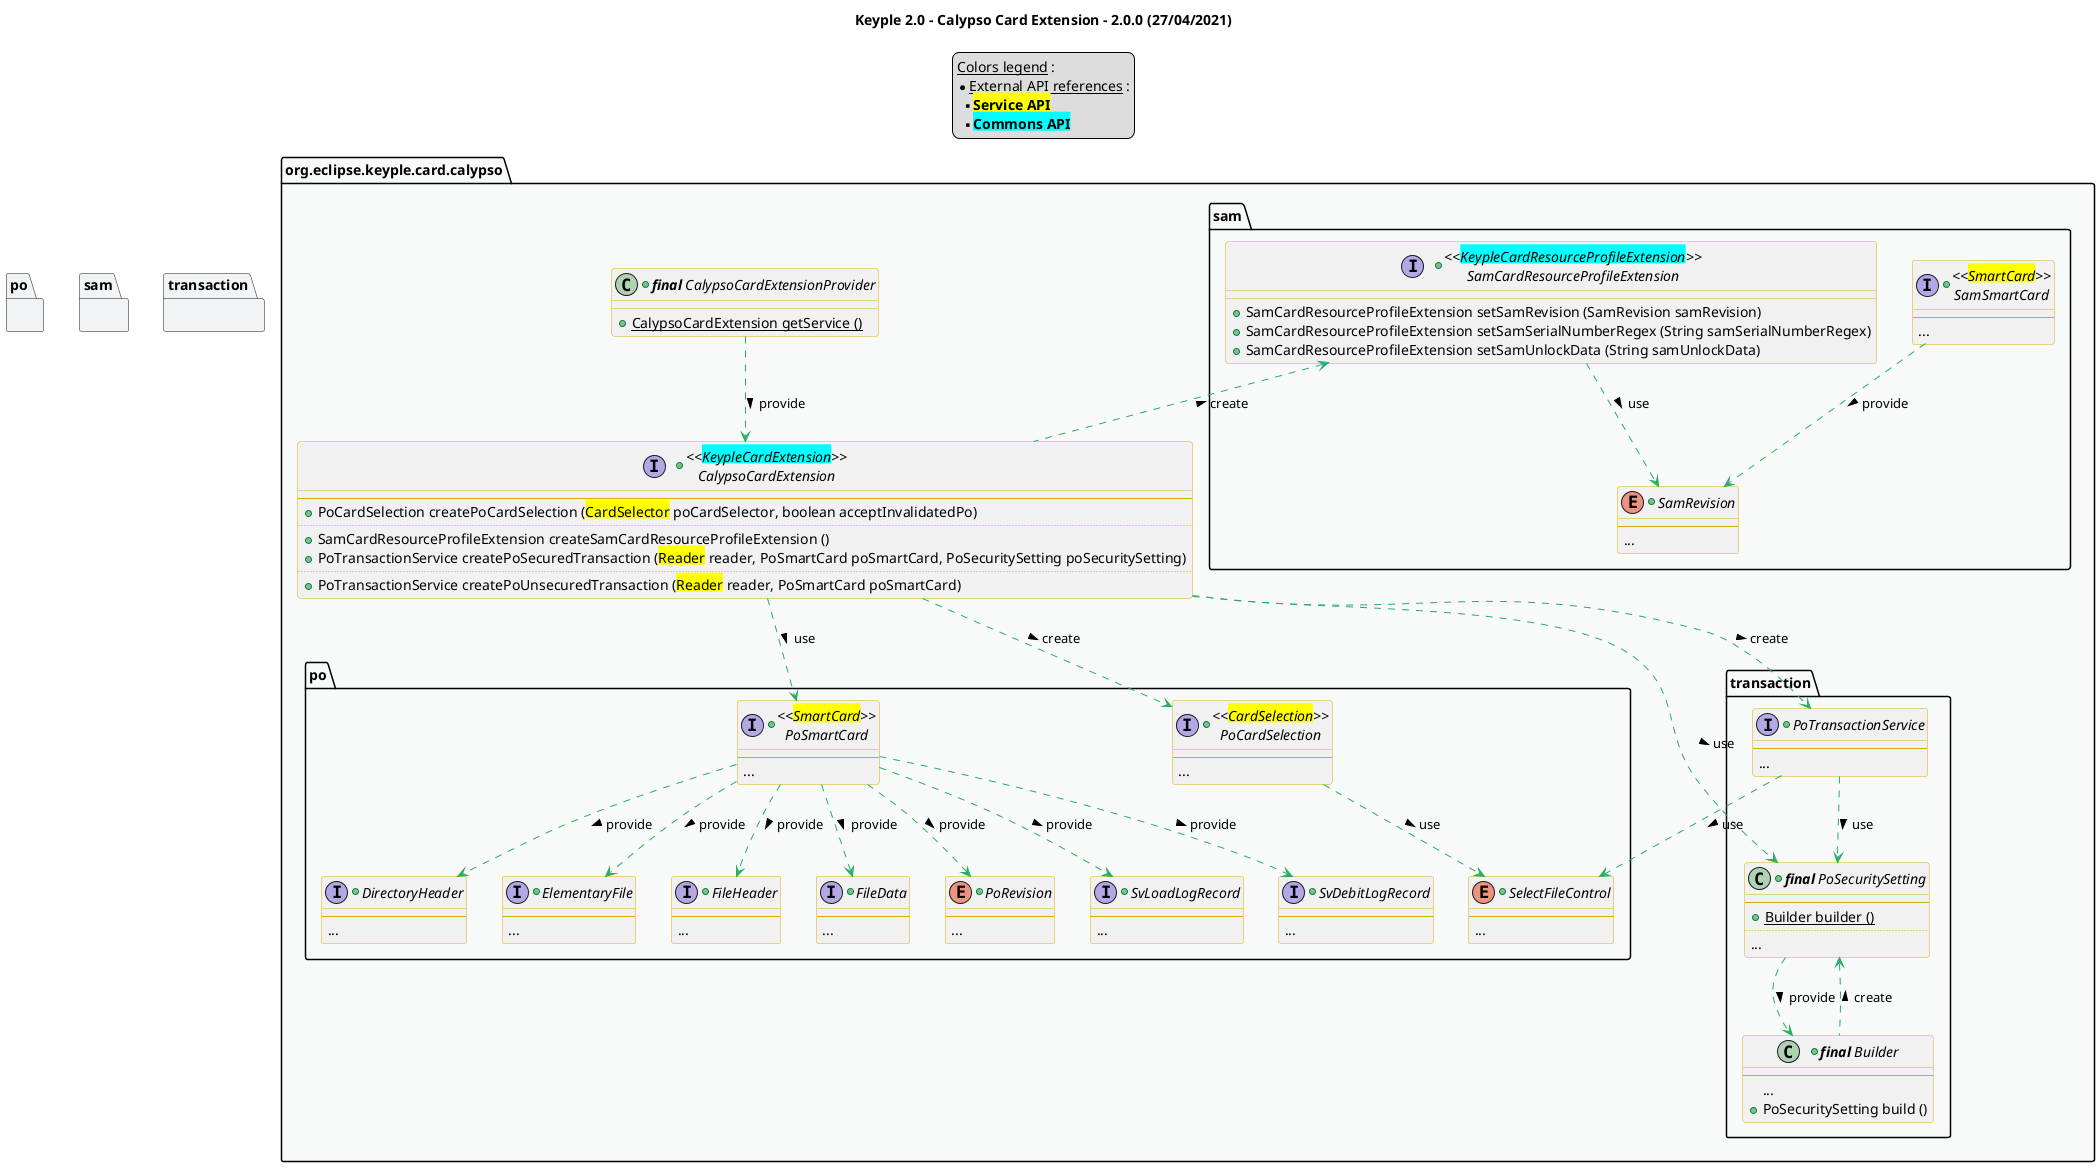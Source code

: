 @startuml
title
    Keyple 2.0 - Calypso Card Extension - 2.0.0 (27/04/2021)
end title

' == THEME ==

'Couleurs issues de : https://htmlcolorcodes.com/fr/tableau-de-couleur/tableau-de-couleur-design-plat/
!define C_GREY1 F8F9F9
!define C_GREY2 F2F3F4
!define C_GREY3 E5E7E9
!define C_GREY4 D7DBDD
!define C_GREY5 CACFD2
!define C_GREY6 BDC3C7
!define C_LINK 3498DB
!define C_USE 27AE60

skinparam Shadowing false
skinparam ClassFontStyle italic
skinparam ClassBorderColor #D4AC0D
skinparam stereotypeABorderColor #A9DCDF
skinparam stereotypeIBorderColor #B4A7E5
skinparam stereotypeCBorderColor #ADD1B2
skinparam stereotypeEBorderColor #EB93DF
' Red
skinparam ClassBackgroundColor<<red>> #FDEDEC
skinparam ClassBorderColor<<red>> #E74C3C
hide <<red>> stereotype
' Purple
skinparam ClassBackgroundColor<<purple>> #F4ECF7
skinparam ClassBorderColor<<purple>> #8E44AD
hide <<purple>> stereotype
' blue
skinparam ClassBackgroundColor<<blue>> #EBF5FB
skinparam ClassBorderColor<<blue>> #3498DB
hide <<blue>> stereotype
' Green
skinparam ClassBackgroundColor<<green>> #E9F7EF
skinparam ClassBorderColor<<green>> #27AE60
hide <<green>> stereotype
' Grey
skinparam ClassBackgroundColor<<grey>> #EAECEE
skinparam ClassBorderColor<<grey>> #2C3E50
hide <<grey>> stereotype

' == CONTENT ==

legend top
    __Colors legend__ :
    * __External API references__ :
    ** <back:yellow>**Service API**</back>
    ** <back:cyan>**Commons API**</back>
end legend

package "org.eclipse.keyple.card.calypso" as calypso {
    +class "**final** CalypsoCardExtensionProvider" as CalypsoCardExtensionProvider {
        +{static} CalypsoCardExtension getService ()
    }
    +interface "<<<back:cyan>KeypleCardExtension</back>>>\nCalypsoCardExtension" as CalypsoCardExtension {
        --
        +PoCardSelection createPoCardSelection (<back:yellow>CardSelector</back> poCardSelector, boolean acceptInvalidatedPo)
        ..
        +SamCardResourceProfileExtension createSamCardResourceProfileExtension ()
        +PoTransactionService createPoSecuredTransaction (<back:yellow>Reader</back> reader, PoSmartCard poSmartCard, PoSecuritySetting poSecuritySetting)
        ..
        +PoTransactionService createPoUnsecuredTransaction (<back:yellow>Reader</back> reader, PoSmartCard poSmartCard)
    }
    package po {
        +interface "<<<back:yellow>CardSelection</back>>>\nPoCardSelection" as PoCardSelection {
            --
            ...
        }
        +enum SelectFileControl {
            --
            ...
        }
        +interface "<<<back:yellow>SmartCard</back>>>\nPoSmartCard" as PoSmartCard {
            --
            ...
        }
        +interface DirectoryHeader {
            --
            ...
        }
        +interface ElementaryFile {
            --
            ...
        }
        +interface FileHeader {
            --
            ...
        }
        +interface FileData {
            --
            ...
        }
        +enum PoRevision {
            --
            ...
        }
        +interface SvLoadLogRecord {
            --
            ...
        }
        +interface SvDebitLogRecord {
            --
            ...
        }
    }
    package sam {
        +interface "<<<back:cyan>KeypleCardResourceProfileExtension</back>>>\nSamCardResourceProfileExtension" as SamCardResourceProfileExtension {
            +SamCardResourceProfileExtension setSamRevision (SamRevision samRevision)
            +SamCardResourceProfileExtension setSamSerialNumberRegex (String samSerialNumberRegex)
            +SamCardResourceProfileExtension setSamUnlockData (String samUnlockData)
        }
        +interface "<<<back:yellow>SmartCard</back>>>\nSamSmartCard" as SamSmartCard {
            --
            ...
        }
        +enum SamRevision {
            --
            ...
        }
    }
    package transaction {
        +interface PoTransactionService {
            --
            ...
        }
        +class "**final** PoSecuritySetting" as PoSecuritySetting {
            --
            +{static} Builder builder ()
            ..
            ...
        }
        +class "**final** Builder" as PoSecuritySettingBuilder {
            --
            ...
            +PoSecuritySetting build ()
        }
    }
}

' Associations

CalypsoCardExtensionProvider ..> CalypsoCardExtension #C_USE : provide >

CalypsoCardExtension .up.> SamCardResourceProfileExtension #C_USE : create >
CalypsoCardExtension ..> PoSecuritySetting #C_USE : use >
CalypsoCardExtension ..> PoCardSelection #C_USE : create >
CalypsoCardExtension ..> PoSmartCard #C_USE : use >
CalypsoCardExtension ..> PoTransactionService #C_USE : create >

PoTransactionService ..> PoSecuritySetting #C_USE : use >
PoTransactionService ..> SelectFileControl #C_USE : use >

PoSecuritySetting ..> PoSecuritySettingBuilder #C_USE : provide >

PoSecuritySettingBuilder .up.> PoSecuritySetting #C_USE : create >

SamCardResourceProfileExtension ..> SamRevision #C_USE : use >

SamSmartCard ..> SamRevision #C_USE : provide >

PoCardSelection ..> SelectFileControl #C_USE : use >

PoSmartCard ..> DirectoryHeader #C_USE : provide >
PoSmartCard ..> ElementaryFile #C_USE : provide >
PoSmartCard ..> FileHeader #C_USE : provide >
PoSmartCard ..> FileData #C_USE : provide >
PoSmartCard ..> PoRevision #C_USE : provide >
PoSmartCard ..> SvLoadLogRecord #C_USE : provide >
PoSmartCard ..> SvDebitLogRecord #C_USE : provide >

' == LAYOUT ==

'PoRevision -[hidden]- SamCardResourceServiceBuilder

' == STYLE ==

package calypso #C_GREY1 {}
package po #C_GREY2 {}
package sam #C_GREY2 {}
package transaction #C_GREY2 {}


@enduml
